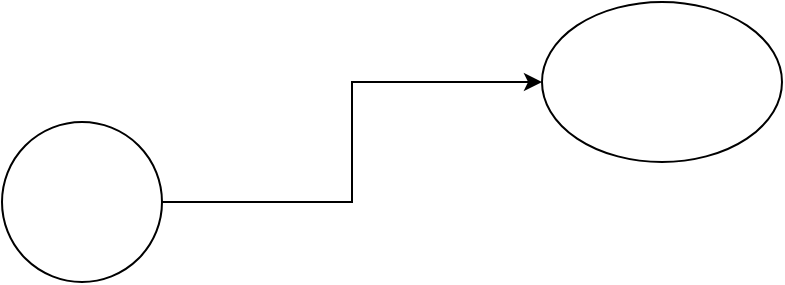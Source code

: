 <mxfile version="10.6.6" type="github"><diagram id="89MINYLntJLl_uCmJ4uT" name="Page-1"><mxGraphModel dx="754" dy="435" grid="1" gridSize="10" guides="1" tooltips="1" connect="1" arrows="1" fold="1" page="1" pageScale="1" pageWidth="827" pageHeight="1169" math="0" shadow="0"><root><mxCell id="0"/><mxCell id="1" parent="0"/><mxCell id="VJcQOfKpKjz8j36QK4Qy-3" style="edgeStyle=orthogonalEdgeStyle;rounded=0;orthogonalLoop=1;jettySize=auto;html=1;" edge="1" parent="1" source="VJcQOfKpKjz8j36QK4Qy-1" target="VJcQOfKpKjz8j36QK4Qy-2"><mxGeometry relative="1" as="geometry"/></mxCell><mxCell id="VJcQOfKpKjz8j36QK4Qy-1" value="" style="ellipse;whiteSpace=wrap;html=1;aspect=fixed;" vertex="1" parent="1"><mxGeometry x="180" y="180" width="80" height="80" as="geometry"/></mxCell><mxCell id="VJcQOfKpKjz8j36QK4Qy-2" value="" style="ellipse;whiteSpace=wrap;html=1;" vertex="1" parent="1"><mxGeometry x="450" y="120" width="120" height="80" as="geometry"/></mxCell></root></mxGraphModel></diagram></mxfile>